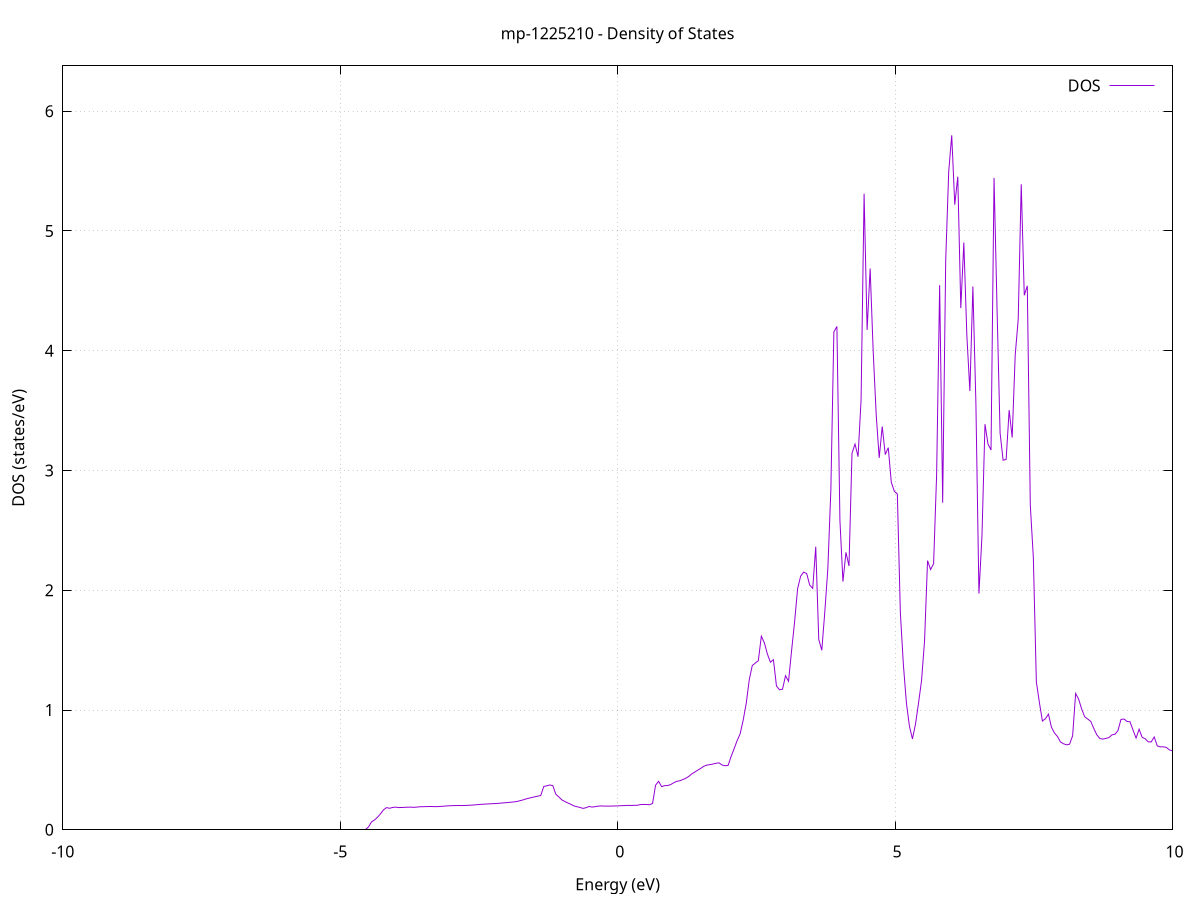 set title 'mp-1225210 - Density of States'
set xlabel 'Energy (eV)'
set ylabel 'DOS (states/eV)'
set grid
set xrange [-10:10]
set yrange [0:6.378]
set xzeroaxis lt -1
set terminal png size 800,600
set output 'mp-1225210_dos_gnuplot.png'
plot '-' using 1:2 with lines title 'DOS'
-51.984800 0.000000
-51.930400 0.000000
-51.875900 0.000000
-51.821400 0.000000
-51.767000 0.000000
-51.712500 0.000000
-51.658000 0.000000
-51.603600 0.000000
-51.549100 0.000000
-51.494600 0.000000
-51.440200 0.000000
-51.385700 0.000000
-51.331200 0.000000
-51.276800 0.000000
-51.222300 0.000000
-51.167800 0.000000
-51.113400 0.000000
-51.058900 0.000000
-51.004400 0.000000
-50.950000 0.000000
-50.895500 0.000000
-50.841000 0.000000
-50.786600 0.000000
-50.732100 0.000000
-50.677600 0.000000
-50.623200 0.000000
-50.568700 0.000000
-50.514200 0.000000
-50.459800 0.000000
-50.405300 0.000000
-50.350900 0.000000
-50.296400 0.000000
-50.241900 0.000000
-50.187500 0.000000
-50.133000 0.000000
-50.078500 0.000000
-50.024100 0.000000
-49.969600 0.000000
-49.915100 0.000000
-49.860700 0.000000
-49.806200 0.000000
-49.751700 0.000000
-49.697300 0.000000
-49.642800 0.000000
-49.588300 0.000000
-49.533900 0.000000
-49.479400 0.000000
-49.424900 0.000000
-49.370500 0.000000
-49.316000 0.000000
-49.261500 0.000000
-49.207100 0.000000
-49.152600 0.000000
-49.098100 0.000000
-49.043700 0.000000
-48.989200 0.000000
-48.934700 0.000000
-48.880300 0.000000
-48.825800 0.000000
-48.771300 0.000000
-48.716900 0.000000
-48.662400 0.000000
-48.607900 0.000000
-48.553500 0.000000
-48.499000 0.000000
-48.444500 0.000000
-48.390100 0.000000
-48.335600 0.000000
-48.281100 0.000000
-48.226700 0.000000
-48.172200 0.000000
-48.117800 0.000000
-48.063300 0.000000
-48.008800 0.000000
-47.954400 0.000000
-47.899900 0.000000
-47.845400 0.000000
-47.791000 0.000000
-47.736500 0.000000
-47.682000 0.000000
-47.627600 0.000000
-47.573100 0.000000
-47.518600 0.000000
-47.464200 0.000000
-47.409700 0.000000
-47.355200 0.000000
-47.300800 0.000000
-47.246300 0.000000
-47.191800 0.000000
-47.137400 0.000000
-47.082900 0.000000
-47.028400 61.503400
-46.974000 0.000000
-46.919500 0.000000
-46.865000 17.159700
-46.810600 0.000000
-46.756100 0.000000
-46.701600 0.000000
-46.647200 0.000000
-46.592700 0.000000
-46.538200 0.000000
-46.483800 0.000000
-46.429300 0.000000
-46.374800 0.000000
-46.320400 0.000000
-46.265900 0.000000
-46.211400 0.000000
-46.157000 0.000000
-46.102500 0.000000
-46.048000 0.000000
-45.993600 0.000000
-45.939100 0.000000
-45.884700 0.000000
-45.830200 54.726200
-45.775700 59.457100
-45.721300 0.000000
-45.666800 0.000000
-45.612300 0.000000
-45.557900 0.000000
-45.503400 0.000000
-45.448900 0.000000
-45.394500 0.000000
-45.340000 0.000000
-45.285500 0.000000
-45.231100 0.000000
-45.176600 0.000000
-45.122100 0.000000
-45.067700 0.000000
-45.013200 0.000000
-44.958700 0.000000
-44.904300 0.000000
-44.849800 0.000000
-44.795300 0.000000
-44.740900 0.000000
-44.686400 0.000000
-44.631900 0.000000
-44.577500 0.000000
-44.523000 0.000000
-44.468500 0.000000
-44.414100 0.000000
-44.359600 0.000000
-44.305100 0.000000
-44.250700 0.000000
-44.196200 0.000000
-44.141700 0.000000
-44.087300 0.000000
-44.032800 0.000000
-43.978300 0.000000
-43.923900 0.000000
-43.869400 0.000000
-43.815000 0.000000
-43.760500 0.000000
-43.706000 0.000000
-43.651600 0.000000
-43.597100 0.000000
-43.542600 0.000000
-43.488200 0.000000
-43.433700 0.000000
-43.379200 0.000000
-43.324800 0.000000
-43.270300 0.000000
-43.215800 0.000000
-43.161400 0.000000
-43.106900 0.000000
-43.052400 0.000000
-42.998000 0.000000
-42.943500 0.000000
-42.889000 0.000000
-42.834600 0.000000
-42.780100 0.000000
-42.725600 0.000000
-42.671200 0.000000
-42.616700 0.000000
-42.562200 0.000000
-42.507800 0.000000
-42.453300 0.000000
-42.398800 0.000000
-42.344400 0.000000
-42.289900 0.000000
-42.235400 0.000000
-42.181000 0.000000
-42.126500 0.000000
-42.072000 0.000000
-42.017600 0.000000
-41.963100 0.000000
-41.908600 0.000000
-41.854200 0.000000
-41.799700 0.000000
-41.745200 0.000000
-41.690800 0.000000
-41.636300 0.000000
-41.581900 0.000000
-41.527400 0.000000
-41.472900 0.000000
-41.418500 0.000000
-41.364000 0.000000
-41.309500 0.000000
-41.255100 0.000000
-41.200600 0.000000
-41.146100 0.000000
-41.091700 0.000000
-41.037200 0.000000
-40.982700 0.000000
-40.928300 0.000000
-40.873800 0.000000
-40.819300 0.000000
-40.764900 0.000000
-40.710400 0.000000
-40.655900 0.000000
-40.601500 0.000000
-40.547000 0.000000
-40.492500 0.000000
-40.438100 0.000000
-40.383600 0.000000
-40.329100 0.000000
-40.274700 0.000000
-40.220200 0.000000
-40.165700 0.000000
-40.111300 0.000000
-40.056800 0.000000
-40.002300 0.000000
-39.947900 0.000000
-39.893400 0.000000
-39.838900 0.000000
-39.784500 0.000000
-39.730000 0.000000
-39.675500 0.000000
-39.621100 0.000000
-39.566600 0.000000
-39.512100 0.000000
-39.457700 0.000000
-39.403200 0.000000
-39.348800 0.000000
-39.294300 0.000000
-39.239800 0.000000
-39.185400 0.000000
-39.130900 0.000000
-39.076400 0.000000
-39.022000 0.000000
-38.967500 0.000000
-38.913000 0.000000
-38.858600 0.000000
-38.804100 0.000000
-38.749600 0.000000
-38.695200 0.000000
-38.640700 0.000000
-38.586200 0.000000
-38.531800 0.000000
-38.477300 0.000000
-38.422800 0.000000
-38.368400 0.000000
-38.313900 0.000000
-38.259400 0.000000
-38.205000 0.000000
-38.150500 0.000000
-38.096000 0.000000
-38.041600 0.000000
-37.987100 0.000000
-37.932600 0.000000
-37.878200 0.000000
-37.823700 0.000000
-37.769200 0.000000
-37.714800 0.000000
-37.660300 0.000000
-37.605800 0.000000
-37.551400 0.000000
-37.496900 0.000000
-37.442400 0.000000
-37.388000 0.000000
-37.333500 0.000000
-37.279000 0.000000
-37.224600 0.000000
-37.170100 0.000000
-37.115700 0.000000
-37.061200 0.000000
-37.006700 0.000000
-36.952300 0.000000
-36.897800 0.000000
-36.843300 0.000000
-36.788900 0.000000
-36.734400 0.000000
-36.679900 0.000000
-36.625500 0.000000
-36.571000 0.000000
-36.516500 0.000000
-36.462100 0.000000
-36.407600 0.000000
-36.353100 0.000000
-36.298700 0.000000
-36.244200 0.000000
-36.189700 0.000000
-36.135300 0.000000
-36.080800 0.000000
-36.026300 0.000000
-35.971900 0.000000
-35.917400 0.000000
-35.862900 0.000000
-35.808500 0.000000
-35.754000 0.000000
-35.699500 0.000000
-35.645100 0.000000
-35.590600 0.000000
-35.536100 0.000000
-35.481700 0.000000
-35.427200 0.000000
-35.372700 0.000000
-35.318300 0.000000
-35.263800 0.000000
-35.209300 0.000000
-35.154900 0.000000
-35.100400 0.000000
-35.045900 0.000000
-34.991500 0.000000
-34.937000 0.000000
-34.882600 0.000000
-34.828100 0.000000
-34.773600 0.000000
-34.719200 0.000000
-34.664700 0.000000
-34.610200 0.000000
-34.555800 0.000000
-34.501300 0.000000
-34.446800 0.000000
-34.392400 0.000000
-34.337900 0.000000
-34.283400 0.000000
-34.229000 0.000000
-34.174500 0.000000
-34.120000 0.000000
-34.065600 0.000000
-34.011100 0.000000
-33.956600 0.000000
-33.902200 0.000000
-33.847700 0.000000
-33.793200 0.000000
-33.738800 0.000000
-33.684300 0.000000
-33.629800 0.000000
-33.575400 0.000000
-33.520900 0.000000
-33.466400 0.000000
-33.412000 0.000000
-33.357500 0.000000
-33.303000 0.000000
-33.248600 0.000000
-33.194100 0.000000
-33.139600 0.000000
-33.085200 0.000000
-33.030700 0.000000
-32.976200 0.000000
-32.921800 0.000000
-32.867300 0.000000
-32.812900 0.000000
-32.758400 0.000000
-32.703900 0.000000
-32.649500 0.000000
-32.595000 0.000000
-32.540500 0.000000
-32.486100 0.000000
-32.431600 0.000000
-32.377100 0.000000
-32.322700 0.000000
-32.268200 0.000000
-32.213700 0.000000
-32.159300 0.000000
-32.104800 0.000000
-32.050300 0.000000
-31.995900 0.000000
-31.941400 0.000000
-31.886900 0.000000
-31.832500 0.000000
-31.778000 0.000000
-31.723500 0.000000
-31.669100 0.000000
-31.614600 0.000000
-31.560100 0.000000
-31.505700 0.000000
-31.451200 0.000000
-31.396700 0.000000
-31.342300 0.000000
-31.287800 0.000000
-31.233300 0.000000
-31.178900 0.000000
-31.124400 0.000000
-31.069900 0.000000
-31.015500 0.000000
-30.961000 0.000000
-30.906500 0.000000
-30.852100 0.000000
-30.797600 0.000000
-30.743100 0.000000
-30.688700 0.000000
-30.634200 0.000000
-30.579800 0.000000
-30.525300 0.000000
-30.470800 0.000000
-30.416400 0.000000
-30.361900 0.000000
-30.307400 0.000000
-30.253000 0.000000
-30.198500 0.000000
-30.144000 0.000000
-30.089600 0.000000
-30.035100 0.000000
-29.980600 0.000000
-29.926200 0.000000
-29.871700 0.000000
-29.817200 0.000000
-29.762800 0.000000
-29.708300 0.000000
-29.653800 0.000000
-29.599400 0.000000
-29.544900 0.000000
-29.490400 0.000000
-29.436000 0.000000
-29.381500 0.000000
-29.327000 0.000000
-29.272600 0.000000
-29.218100 0.000000
-29.163600 0.000000
-29.109200 0.000000
-29.054700 0.000000
-29.000200 0.000000
-28.945800 0.000000
-28.891300 0.000000
-28.836800 0.000000
-28.782400 0.000000
-28.727900 0.000000
-28.673400 0.000000
-28.619000 0.000000
-28.564500 0.000000
-28.510000 0.000000
-28.455600 0.000000
-28.401100 0.000000
-28.346700 0.000000
-28.292200 0.000000
-28.237700 0.000000
-28.183300 0.000000
-28.128800 0.000000
-28.074300 0.000000
-28.019900 0.000000
-27.965400 0.000000
-27.910900 0.000000
-27.856500 0.000000
-27.802000 0.000000
-27.747500 0.000000
-27.693100 0.000000
-27.638600 0.000000
-27.584100 0.000000
-27.529700 0.000000
-27.475200 0.000000
-27.420700 0.000000
-27.366300 0.000000
-27.311800 0.000000
-27.257300 0.000000
-27.202900 0.000000
-27.148400 0.000000
-27.093900 0.000000
-27.039500 0.000000
-26.985000 0.000000
-26.930500 0.000000
-26.876100 0.000000
-26.821600 0.000000
-26.767100 0.000000
-26.712700 0.000000
-26.658200 0.000000
-26.603700 0.000000
-26.549300 0.000000
-26.494800 0.000000
-26.440300 0.000000
-26.385900 0.000000
-26.331400 0.000000
-26.276900 0.000000
-26.222500 0.000000
-26.168000 0.000000
-26.113600 0.000000
-26.059100 0.000000
-26.004600 0.000000
-25.950200 0.000000
-25.895700 0.000000
-25.841200 0.000000
-25.786800 0.000000
-25.732300 0.000000
-25.677800 0.000000
-25.623400 0.000000
-25.568900 0.000000
-25.514400 0.000000
-25.460000 0.000000
-25.405500 0.000000
-25.351000 0.000000
-25.296600 0.000000
-25.242100 0.000000
-25.187600 0.000000
-25.133200 0.000000
-25.078700 0.000000
-25.024200 0.000000
-24.969800 0.000000
-24.915300 0.000000
-24.860800 0.000000
-24.806400 0.000000
-24.751900 0.000000
-24.697400 0.000000
-24.643000 0.000000
-24.588500 0.000000
-24.534000 0.000000
-24.479600 0.000000
-24.425100 0.000000
-24.370600 0.000000
-24.316200 0.000000
-24.261700 0.000000
-24.207200 0.000000
-24.152800 0.000000
-24.098300 0.000000
-24.043800 0.000000
-23.989400 0.000000
-23.934900 0.000000
-23.880500 0.000000
-23.826000 0.000000
-23.771500 0.000000
-23.717100 0.000000
-23.662600 0.000000
-23.608100 0.000000
-23.553700 0.000000
-23.499200 0.000000
-23.444700 0.000000
-23.390300 0.000000
-23.335800 0.000000
-23.281300 0.000000
-23.226900 0.000000
-23.172400 0.000000
-23.117900 0.000000
-23.063500 0.000000
-23.009000 0.000000
-22.954500 0.000000
-22.900100 0.000000
-22.845600 0.000000
-22.791100 0.000000
-22.736700 0.000000
-22.682200 0.000000
-22.627700 0.000000
-22.573300 0.000000
-22.518800 0.000000
-22.464300 0.000000
-22.409900 0.000000
-22.355400 0.000000
-22.300900 0.000000
-22.246500 0.000000
-22.192000 0.000000
-22.137500 0.000000
-22.083100 0.000000
-22.028600 0.000000
-21.974100 0.000000
-21.919700 0.000000
-21.865200 0.000000
-21.810800 0.000000
-21.756300 0.000000
-21.701800 0.000000
-21.647400 0.000000
-21.592900 0.000000
-21.538400 0.000000
-21.484000 0.000000
-21.429500 0.000000
-21.375000 0.000000
-21.320600 0.000000
-21.266100 0.000000
-21.211600 0.000000
-21.157200 0.000000
-21.102700 0.000000
-21.048200 0.000000
-20.993800 0.000000
-20.939300 0.000000
-20.884800 0.000000
-20.830400 0.000000
-20.775900 0.000000
-20.721400 0.000000
-20.667000 0.000000
-20.612500 0.000000
-20.558000 0.000000
-20.503600 0.000000
-20.449100 0.000000
-20.394600 0.000000
-20.340200 0.000000
-20.285700 0.000000
-20.231200 0.000000
-20.176800 0.000000
-20.122300 0.000000
-20.067800 0.000000
-20.013400 0.000000
-19.958900 0.000000
-19.904400 0.000000
-19.850000 0.000000
-19.795500 0.000000
-19.741000 0.000000
-19.686600 0.000000
-19.632100 0.000000
-19.577700 0.000000
-19.523200 0.000000
-19.468700 0.000000
-19.414300 0.000000
-19.359800 0.000000
-19.305300 0.000000
-19.250900 0.000000
-19.196400 0.000000
-19.141900 0.000000
-19.087500 0.000000
-19.033000 0.000000
-18.978500 0.000000
-18.924100 0.000000
-18.869600 0.000000
-18.815100 0.000000
-18.760700 0.000000
-18.706200 0.000000
-18.651700 0.000000
-18.597300 0.000000
-18.542800 0.000000
-18.488300 0.000000
-18.433900 0.000000
-18.379400 0.000000
-18.324900 0.000000
-18.270500 0.000000
-18.216000 0.000000
-18.161500 0.000000
-18.107100 0.000000
-18.052600 0.000000
-17.998100 0.000000
-17.943700 0.000000
-17.889200 0.000000
-17.834700 0.000000
-17.780300 0.000000
-17.725800 0.000000
-17.671300 0.000000
-17.616900 0.000000
-17.562400 0.000000
-17.507900 0.000000
-17.453500 0.000000
-17.399000 0.000000
-17.344600 0.000000
-17.290100 0.000000
-17.235600 0.000000
-17.181200 0.000000
-17.126700 0.000000
-17.072200 0.000000
-17.017800 0.000000
-16.963300 0.000000
-16.908800 0.000000
-16.854400 0.000000
-16.799900 0.000000
-16.745400 0.000000
-16.691000 0.000000
-16.636500 0.000000
-16.582000 0.000000
-16.527600 0.000000
-16.473100 0.000000
-16.418600 0.000000
-16.364200 0.000000
-16.309700 0.000000
-16.255200 0.000000
-16.200800 0.000000
-16.146300 0.000000
-16.091800 0.000000
-16.037400 0.000000
-15.982900 0.000000
-15.928400 0.000000
-15.874000 0.000000
-15.819500 0.000000
-15.765000 0.000000
-15.710600 0.000000
-15.656100 0.000000
-15.601600 0.000000
-15.547200 0.000000
-15.492700 0.000000
-15.438200 0.000000
-15.383800 0.000000
-15.329300 0.000000
-15.274800 0.000000
-15.220400 0.000000
-15.165900 0.000000
-15.111500 0.000000
-15.057000 0.000000
-15.002500 0.000000
-14.948100 0.000000
-14.893600 0.000000
-14.839100 0.000000
-14.784700 0.000000
-14.730200 0.000000
-14.675700 0.000000
-14.621300 0.000000
-14.566800 0.000000
-14.512300 0.000000
-14.457900 0.000000
-14.403400 0.000000
-14.348900 0.000000
-14.294500 0.000000
-14.240000 0.000000
-14.185500 0.000000
-14.131100 0.000000
-14.076600 0.000000
-14.022100 0.000000
-13.967700 0.000000
-13.913200 0.000000
-13.858700 0.000000
-13.804300 0.000000
-13.749800 0.000000
-13.695300 0.000000
-13.640900 0.000000
-13.586400 0.000000
-13.531900 0.000000
-13.477500 0.000000
-13.423000 0.000000
-13.368500 0.000000
-13.314100 0.000000
-13.259600 0.000000
-13.205100 0.000000
-13.150700 0.000000
-13.096200 0.000000
-13.041800 0.000000
-12.987300 0.000000
-12.932800 0.000000
-12.878400 0.000000
-12.823900 0.000000
-12.769400 0.000000
-12.715000 0.000000
-12.660500 0.000000
-12.606000 0.000000
-12.551600 0.000000
-12.497100 0.000000
-12.442600 0.000000
-12.388200 0.000000
-12.333700 0.000000
-12.279200 0.000000
-12.224800 0.000000
-12.170300 0.000000
-12.115800 0.000000
-12.061400 0.000000
-12.006900 0.000000
-11.952400 0.000000
-11.898000 0.000000
-11.843500 0.000000
-11.789000 0.000000
-11.734600 0.000000
-11.680100 0.000000
-11.625600 0.000000
-11.571200 0.000000
-11.516700 0.000000
-11.462200 0.000000
-11.407800 0.000000
-11.353300 0.000000
-11.298800 0.000000
-11.244400 0.000000
-11.189900 0.000000
-11.135400 0.000000
-11.081000 0.000000
-11.026500 0.000000
-10.972000 0.000000
-10.917600 0.000000
-10.863100 0.000000
-10.808700 0.000000
-10.754200 0.000000
-10.699700 0.000000
-10.645300 0.000000
-10.590800 0.000000
-10.536300 0.000000
-10.481900 0.000000
-10.427400 0.000000
-10.372900 0.000000
-10.318500 0.000000
-10.264000 0.000000
-10.209500 0.000000
-10.155100 0.000000
-10.100600 0.000000
-10.046100 0.000000
-9.991700 0.000000
-9.937200 0.000000
-9.882700 0.000000
-9.828300 0.000000
-9.773800 0.000000
-9.719300 0.000000
-9.664900 0.000000
-9.610400 0.000000
-9.555900 0.000000
-9.501500 0.000000
-9.447000 0.000000
-9.392500 0.000000
-9.338100 0.000000
-9.283600 0.000000
-9.229100 0.000000
-9.174700 0.000000
-9.120200 0.000000
-9.065700 0.000000
-9.011300 0.000000
-8.956800 0.000000
-8.902300 0.000000
-8.847900 0.000000
-8.793400 0.000000
-8.738900 0.000000
-8.684500 0.000000
-8.630000 0.000000
-8.575600 0.000000
-8.521100 0.000000
-8.466600 0.000000
-8.412200 0.000000
-8.357700 0.000000
-8.303200 0.000000
-8.248800 0.000000
-8.194300 0.000000
-8.139800 0.000000
-8.085400 0.000000
-8.030900 0.000000
-7.976400 0.000000
-7.922000 0.000000
-7.867500 0.000000
-7.813000 0.000000
-7.758600 0.000000
-7.704100 0.000000
-7.649600 0.000000
-7.595200 0.000000
-7.540700 0.000000
-7.486200 0.000000
-7.431800 0.000000
-7.377300 0.000000
-7.322800 0.000000
-7.268400 0.000000
-7.213900 0.000000
-7.159400 0.000000
-7.105000 0.000000
-7.050500 0.000000
-6.996000 0.000000
-6.941600 0.000000
-6.887100 0.000000
-6.832600 0.000000
-6.778200 0.000000
-6.723700 0.000000
-6.669200 0.000000
-6.614800 0.000000
-6.560300 0.000000
-6.505800 0.000000
-6.451400 0.000000
-6.396900 0.000000
-6.342500 0.000000
-6.288000 0.000000
-6.233500 0.000000
-6.179100 0.000000
-6.124600 0.000000
-6.070100 0.000000
-6.015700 0.000000
-5.961200 0.000000
-5.906700 0.000000
-5.852300 0.000000
-5.797800 0.000000
-5.743300 0.000000
-5.688900 0.000000
-5.634400 0.000000
-5.579900 0.000000
-5.525500 0.000000
-5.471000 0.000000
-5.416500 0.000000
-5.362100 0.000000
-5.307600 0.000000
-5.253100 0.000000
-5.198700 0.000000
-5.144200 0.000000
-5.089700 0.000000
-5.035300 0.000000
-4.980800 0.000000
-4.926300 0.000000
-4.871900 0.000000
-4.817400 0.000000
-4.762900 0.000000
-4.708500 0.000000
-4.654000 0.000000
-4.599500 0.000000
-4.545100 0.000000
-4.490600 0.023600
-4.436100 0.065900
-4.381700 0.082100
-4.327200 0.105100
-4.272700 0.134300
-4.218300 0.167200
-4.163800 0.185000
-4.109400 0.179500
-4.054900 0.186400
-4.000400 0.188900
-3.946000 0.185300
-3.891500 0.186100
-3.837000 0.187400
-3.782600 0.188500
-3.728100 0.188900
-3.673600 0.187400
-3.619200 0.189400
-3.564700 0.192200
-3.510200 0.192700
-3.455800 0.193400
-3.401300 0.194100
-3.346800 0.194200
-3.292400 0.193000
-3.237900 0.193600
-3.183400 0.195200
-3.129000 0.197100
-3.074500 0.199300
-3.020000 0.200900
-2.965600 0.201600
-2.911100 0.202200
-2.856600 0.202600
-2.802200 0.202200
-2.747700 0.203100
-2.693200 0.204300
-2.638800 0.205700
-2.584300 0.207600
-2.529800 0.209600
-2.475400 0.211800
-2.420900 0.213500
-2.366400 0.215100
-2.312000 0.216500
-2.257500 0.217600
-2.203000 0.219000
-2.148600 0.220900
-2.094100 0.223000
-2.039700 0.225200
-1.985200 0.227600
-1.930700 0.229900
-1.876300 0.232200
-1.821800 0.235800
-1.767300 0.241800
-1.712900 0.248300
-1.658400 0.256600
-1.603900 0.263300
-1.549500 0.269300
-1.495000 0.275200
-1.440500 0.280600
-1.386100 0.285800
-1.331600 0.361400
-1.277100 0.367200
-1.222700 0.374000
-1.168200 0.368300
-1.113700 0.295800
-1.059300 0.274100
-1.004800 0.249200
-0.950300 0.236000
-0.895900 0.223500
-0.841400 0.212200
-0.786900 0.198800
-0.732500 0.192700
-0.678000 0.186200
-0.623500 0.178500
-0.569100 0.184500
-0.514600 0.194400
-0.460100 0.189500
-0.405700 0.193000
-0.351200 0.197200
-0.296700 0.199300
-0.242300 0.197500
-0.187800 0.197600
-0.133300 0.197800
-0.078900 0.198100
-0.024400 0.199200
0.030100 0.200300
0.084500 0.201400
0.139000 0.202800
0.193400 0.203600
0.247900 0.203400
0.302400 0.204000
0.356800 0.204900
0.411300 0.210500
0.465800 0.211700
0.520200 0.210900
0.574700 0.209300
0.629200 0.219500
0.683600 0.372000
0.738100 0.404700
0.792600 0.360500
0.847000 0.368300
0.901500 0.369700
0.956000 0.377300
1.010400 0.392600
1.064900 0.404800
1.119400 0.408800
1.173800 0.419100
1.228300 0.430000
1.282800 0.445900
1.337200 0.466900
1.391700 0.482200
1.446200 0.498500
1.500600 0.513700
1.555100 0.531000
1.609600 0.540400
1.664000 0.543700
1.718500 0.549000
1.773000 0.555300
1.827400 0.558600
1.881900 0.540900
1.936400 0.534500
1.990800 0.537500
2.045300 0.612200
2.099800 0.677600
2.154200 0.745300
2.208700 0.802900
2.263200 0.916700
2.317600 1.055300
2.372100 1.253300
2.426500 1.371600
2.481000 1.391800
2.535500 1.411900
2.589900 1.616300
2.644400 1.560700
2.698900 1.467000
2.753300 1.399200
2.807800 1.420100
2.862300 1.200700
2.916700 1.168700
2.971200 1.173400
3.025700 1.286100
3.080100 1.239400
3.134600 1.494700
3.189100 1.735800
3.243500 2.013200
3.298000 2.117500
3.352500 2.151300
3.406900 2.139300
3.461400 2.043500
3.515900 2.015400
3.570300 2.363300
3.624800 1.589300
3.679300 1.498400
3.733700 1.819900
3.788200 2.177700
3.842700 2.836800
3.897100 4.157400
3.951600 4.202300
4.006100 2.583100
4.060500 2.072100
4.115000 2.316200
4.169500 2.202200
4.223900 3.144300
4.278400 3.220400
4.332900 3.115200
4.387300 3.588400
4.441800 5.310600
4.496300 4.173500
4.550700 4.686200
4.605200 4.000300
4.659600 3.467500
4.714100 3.105100
4.768600 3.366900
4.823000 3.133100
4.877500 3.190200
4.932000 2.901700
4.986400 2.826000
5.040900 2.804100
5.095400 1.811500
5.149800 1.378100
5.204300 1.059500
5.258800 0.864400
5.313200 0.758300
5.367700 0.881200
5.422200 1.056800
5.476600 1.243300
5.531100 1.574700
5.585600 2.247600
5.640000 2.172900
5.694500 2.221300
5.749000 2.966300
5.803400 4.547200
5.857900 2.730800
5.912400 4.751000
5.966800 5.495700
6.021300 5.798500
6.075800 5.218900
6.130200 5.452700
6.184700 4.355600
6.239200 4.903300
6.293600 4.127800
6.348100 3.663800
6.402600 4.536000
6.457000 3.555900
6.511500 1.972100
6.566000 2.451600
6.620400 3.386600
6.674900 3.220400
6.729400 3.170500
6.783800 5.442800
6.838300 4.342400
6.892700 3.312900
6.947200 3.085600
7.001700 3.092400
7.056100 3.504100
7.110600 3.274700
7.165100 3.963200
7.219500 4.262800
7.274000 5.389800
7.328500 4.462500
7.382900 4.542100
7.437400 2.709300
7.491900 2.274900
7.546300 1.235300
7.600800 1.063800
7.655300 0.908100
7.709700 0.927300
7.764200 0.965600
7.818700 0.855500
7.873100 0.808100
7.927600 0.778600
7.982100 0.732900
8.036500 0.717900
8.091000 0.709200
8.145500 0.714700
8.199900 0.785000
8.254400 1.138000
8.308900 1.089900
8.363300 1.007600
8.417800 0.943600
8.472300 0.924500
8.526700 0.905300
8.581200 0.846100
8.635700 0.792900
8.690100 0.761900
8.744600 0.757000
8.799100 0.763000
8.853500 0.769500
8.908000 0.792300
8.962400 0.797500
9.016900 0.828300
9.071400 0.921000
9.125800 0.925000
9.180300 0.904500
9.234800 0.901300
9.289200 0.832300
9.343700 0.765600
9.398200 0.840100
9.452600 0.772200
9.507100 0.760200
9.561600 0.734500
9.616000 0.733000
9.670500 0.774800
9.725000 0.700500
9.779400 0.692100
9.833900 0.693100
9.888400 0.687700
9.942800 0.667400
9.997300 0.659700
10.051800 0.655500
10.106200 0.650600
10.160700 0.599800
10.215200 0.518500
10.269600 0.495500
10.324100 0.479900
10.378600 0.451200
10.433000 0.425800
10.487500 0.431000
10.542000 0.433600
10.596400 0.442300
10.650900 0.455900
10.705400 0.497900
10.759800 0.542500
10.814300 0.497900
10.868800 0.466800
10.923200 0.471700
10.977700 0.477700
11.032200 0.476200
11.086600 0.491900
11.141100 0.518900
11.195500 0.497700
11.250000 0.480700
11.304500 0.458900
11.358900 0.428200
11.413400 0.404900
11.467900 0.386800
11.522300 0.369000
11.576800 0.350700
11.631300 0.339200
11.685700 0.330800
11.740200 0.324100
11.794700 0.322800
11.849100 0.308700
11.903600 0.315600
11.958100 0.326400
12.012500 0.379900
12.067000 0.385200
12.121500 0.497800
12.175900 0.385100
12.230400 0.436300
12.284900 0.523600
12.339300 0.605400
12.393800 0.638300
12.448300 0.651400
12.502700 0.716300
12.557200 0.770200
12.611700 0.798400
12.666100 0.816300
12.720600 0.899500
12.775100 0.951000
12.829500 0.955200
12.884000 0.879100
12.938500 0.868200
12.992900 0.856200
13.047400 0.821800
13.101900 0.787300
13.156300 0.779200
13.210800 0.750600
13.265300 0.762100
13.319700 0.806500
13.374200 0.913200
13.428600 0.916800
13.483100 0.865900
13.537600 0.816300
13.592000 0.788200
13.646500 0.745000
13.701000 0.745300
13.755400 0.746800
13.809900 0.737600
13.864400 0.721100
13.918800 0.698100
13.973300 0.717000
14.027800 0.676400
14.082200 0.684200
14.136700 0.693800
14.191200 0.709600
14.245600 0.720300
14.300100 0.724500
14.354600 0.718500
14.409000 0.710300
14.463500 0.694100
14.518000 0.693300
14.572400 0.672100
14.626900 0.671200
14.681400 0.664100
14.735800 0.663700
14.790300 0.679100
14.844800 0.680800
14.899200 0.689900
14.953700 0.717500
15.008200 0.705700
15.062600 0.690700
15.117100 0.696400
15.171600 0.702400
15.226000 0.756100
15.280500 0.725700
15.335000 0.715100
15.389400 0.699300
15.443900 0.675000
15.498400 0.660600
15.552800 0.651800
15.607300 0.620900
15.661700 0.605900
15.716200 0.601100
15.770700 0.719900
15.825100 0.616400
15.879600 0.643900
15.934100 0.666500
15.988500 0.650900
16.043000 0.631600
16.097500 0.664900
16.151900 0.666700
16.206400 0.678600
16.260900 0.693200
16.315300 0.698700
16.369800 0.686000
16.424300 0.712200
16.478700 0.717800
16.533200 0.694200
16.587700 0.620500
16.642100 0.583100
16.696600 0.592900
16.751100 0.644100
16.805500 0.689100
16.860000 0.715300
16.914500 0.727100
16.968900 0.736900
17.023400 0.748500
17.077900 0.763100
17.132300 0.786700
17.186800 0.760500
17.241300 0.758300
17.295700 0.753300
17.350200 0.771000
17.404700 0.738300
17.459100 0.721300
17.513600 0.716900
17.568100 0.724300
17.622500 0.711300
17.677000 0.687900
17.731400 0.658600
17.785900 0.647900
17.840400 0.664700
17.894800 0.690700
17.949300 0.707500
18.003800 0.704200
18.058200 0.713600
18.112700 0.735100
18.167200 0.771000
18.221600 0.798500
18.276100 0.808600
18.330600 0.801600
18.385000 0.851900
18.439500 0.905200
18.494000 0.927500
18.548400 0.937300
18.602900 0.934900
18.657400 0.896900
18.711800 0.869100
18.766300 0.878300
18.820800 0.819700
18.875200 0.765000
18.929700 0.729200
18.984200 0.709400
19.038600 0.685000
19.093100 0.676400
19.147600 0.654700
19.202000 0.656700
19.256500 0.700100
19.311000 0.745800
19.365400 0.762900
19.419900 0.768700
19.474400 0.783600
19.528800 0.854900
19.583300 0.910000
19.637800 0.956300
19.692200 0.994000
19.746700 1.009200
19.801200 1.025100
19.855600 0.996400
19.910100 0.971000
19.964500 0.959200
20.019000 0.928500
20.073500 0.893100
20.127900 0.850000
20.182400 0.804100
20.236900 0.752500
20.291300 0.687600
20.345800 0.672700
20.400300 0.648400
20.454700 0.644400
20.509200 0.619200
20.563700 0.603200
20.618100 0.718000
20.672600 0.644200
20.727100 0.657400
20.781500 0.673200
20.836000 0.692900
20.890500 0.722000
20.944900 0.745500
20.999400 0.765600
21.053900 0.773700
21.108300 0.765000
21.162800 0.770700
21.217300 0.826400
21.271700 0.809200
21.326200 0.840200
21.380700 0.834300
21.435100 0.835100
21.489600 0.819300
21.544100 0.823200
21.598500 0.810300
21.653000 0.808700
21.707500 0.767800
21.761900 0.759100
21.816400 0.764100
21.870900 0.744800
21.925300 0.730300
21.979800 0.718500
22.034300 0.722500
22.088700 0.715800
22.143200 0.709300
22.197600 0.708300
22.252100 0.715200
22.306600 0.724100
22.361000 0.698900
22.415500 0.687300
22.470000 0.660800
22.524400 0.650700
22.578900 0.634500
22.633400 0.607600
22.687800 0.618300
22.742300 0.665300
22.796800 0.658400
22.851200 0.663500
22.905700 0.663100
22.960200 0.669600
23.014600 0.676300
23.069100 0.675700
23.123600 0.690400
23.178000 0.701100
23.232500 0.718900
23.287000 0.759600
23.341400 0.798900
23.395900 0.812800
23.450400 0.803100
23.504800 0.792800
23.559300 0.754400
23.613800 0.731700
23.668200 0.700400
23.722700 0.681700
23.777200 0.668100
23.831600 0.662300
23.886100 0.672800
23.940600 0.701900
23.995000 0.725000
24.049500 0.756800
24.104000 0.724200
24.158400 0.661900
24.212900 0.628800
24.267400 0.619800
24.321800 0.659500
24.376300 0.710300
24.430700 0.778600
24.485200 0.921100
24.539700 1.007500
24.594100 0.990900
24.648600 0.965200
24.703100 0.942700
24.757500 0.927700
24.812000 0.929300
24.866500 0.943800
24.920900 0.927800
24.975400 0.926700
25.029900 0.946200
25.084300 0.966800
25.138800 0.963900
25.193300 0.937700
25.247700 0.969100
25.302200 0.924000
25.356700 0.899200
25.411100 0.886900
25.465600 0.901500
25.520100 0.893900
25.574500 0.902600
25.629000 0.910300
25.683500 0.947200
25.737900 0.950000
25.792400 0.978900
25.846900 1.035300
25.901300 1.051200
25.955800 1.049800
26.010300 1.013500
26.064700 1.044400
26.119200 1.095800
26.173700 1.060800
26.228100 1.036200
26.282600 1.048100
26.337100 1.053900
26.391500 1.023600
26.446000 0.986800
26.500500 0.915400
26.554900 0.875400
26.609400 0.862400
26.663800 0.855800
26.718300 0.973800
26.772800 0.945200
26.827200 0.968600
26.881700 0.980400
26.936200 0.951300
26.990600 0.958500
27.045100 0.917900
27.099600 0.886900
27.154000 0.870500
27.208500 0.854300
27.263000 0.815000
27.317400 0.798000
27.371900 0.815400
27.426400 0.852000
27.480800 0.877700
27.535300 0.929800
27.589800 0.977300
27.644200 1.020100
27.698700 0.897000
27.753200 0.878300
27.807600 0.830100
27.862100 0.818900
27.916600 0.810200
27.971000 0.810000
28.025500 0.833800
28.080000 0.824100
28.134400 0.807600
28.188900 0.800700
28.243400 0.830000
28.297800 0.840700
28.352300 0.833500
28.406800 0.844300
28.461200 0.855600
28.515700 0.849900
28.570200 0.897000
28.624600 0.908200
28.679100 0.920800
28.733500 0.938100
28.788000 0.944400
28.842500 0.937600
28.896900 0.930000
28.951400 0.909900
29.005900 0.887700
29.060300 0.865900
29.114800 0.864900
29.169300 0.888400
29.223700 0.872100
29.278200 0.842300
29.332700 0.833100
29.387100 0.855700
29.441600 0.878400
29.496100 0.911700
29.550500 1.205500
29.605000 0.985400
29.659500 0.989000
29.713900 0.989600
29.768400 0.930200
29.822900 0.866000
29.877300 0.838900
29.931800 0.819100
29.986300 0.737600
30.040700 0.735000
30.095200 0.734900
30.149700 0.736700
30.204100 0.759900
30.258600 0.800700
30.313100 0.851800
30.367500 0.901500
30.422000 0.922600
30.476500 0.925700
30.530900 0.934600
30.585400 0.898800
30.639900 0.895000
30.694300 0.897500
30.748800 0.899300
30.803300 0.949100
30.857700 1.009700
30.912200 1.123600
30.966600 1.035300
31.021100 1.000500
31.075600 0.970700
31.130000 0.938200
31.184500 0.925500
31.239000 0.912700
31.293400 0.936400
31.347900 0.973300
31.402400 0.973100
31.456800 0.958000
31.511300 0.960100
31.565800 0.925800
31.620200 0.908800
31.674700 0.909000
31.729200 0.879900
31.783600 0.878400
31.838100 0.883800
31.892600 0.864700
31.947000 0.830400
32.001500 0.799000
32.056000 0.740100
32.110400 0.688600
32.164900 0.660600
32.219400 0.644800
32.273800 0.655500
32.328300 0.680900
32.382800 0.693500
32.437200 0.740200
32.491700 0.780900
32.546200 0.843500
32.600600 0.902200
32.655100 0.984000
32.709600 1.009900
32.764000 1.004000
32.818500 0.965800
32.873000 0.845700
32.927400 0.840300
32.981900 0.897900
33.036400 0.954500
33.090800 0.946800
33.145300 0.941800
33.199700 0.927200
33.254200 0.926400
33.308700 0.925200
33.363100 0.929100
33.417600 0.894200
33.472100 0.851000
33.526500 0.811100
33.581000 0.739100
33.635500 0.784900
33.689900 0.752000
33.744400 0.747000
33.798900 0.756700
33.853300 0.757700
33.907800 0.749700
33.962300 0.756600
34.016700 0.769800
34.071200 0.785200
34.125700 0.792000
34.180100 0.818200
34.234600 0.841100
34.289100 0.816200
34.343500 0.814500
34.398000 0.776400
34.452500 0.770800
34.506900 0.759300
34.561400 0.754600
34.615900 0.750400
34.670300 0.756800
34.724800 0.789000
34.779300 0.802800
34.833700 0.821100
34.888200 0.843400
34.942700 0.846100
34.997100 0.871400
35.051600 0.903800
35.106100 0.906200
35.160500 0.931400
35.215000 0.933700
35.269500 0.933500
35.323900 0.913200
35.378400 0.890200
35.432800 0.879500
35.487300 0.831300
35.541800 0.808000
35.596200 0.796500
35.650700 0.831800
35.705200 0.858500
35.759600 0.870000
35.814100 0.885700
35.868600 0.917800
35.923000 0.961900
35.977500 0.972700
36.032000 1.005500
36.086400 0.995400
36.140900 1.008500
36.195400 1.022600
36.249800 1.048300
36.304300 1.049800
36.358800 1.065800
36.413200 1.040500
36.467700 1.035100
36.522200 1.008200
36.576600 0.995900
36.631100 1.011500
36.685600 1.031200
36.740000 1.001000
36.794500 1.016600
36.849000 1.052700
36.903400 1.134800
36.957900 1.225000
37.012400 1.322900
37.066800 1.246200
37.121300 1.246200
37.175800 1.193600
37.230200 1.170500
37.284700 1.119000
37.339200 1.077700
37.393600 1.039200
37.448100 1.018000
37.502600 1.011400
37.557000 1.017700
37.611500 1.023800
37.665900 1.025100
37.720400 1.039000
37.774900 1.060600
37.829300 1.080100
37.883800 1.057900
37.938300 1.072800
37.992700 1.088200
38.047200 1.112600
38.101700 1.107500
38.156100 1.109500
38.210600 1.121800
38.265100 1.125700
38.319500 1.130100
38.374000 1.157000
38.428500 1.201300
38.482900 1.223200
38.537400 1.251100
38.591900 1.285500
38.646300 1.319900
38.700800 1.300800
38.755300 1.282400
38.809700 1.252700
38.864200 1.244800
38.918700 1.235200
38.973100 1.268800
39.027600 1.228800
39.082100 1.122900
39.136500 1.110100
39.191000 1.064100
39.245500 1.050300
39.299900 1.024400
39.354400 1.037800
39.408900 1.031200
39.463300 1.068700
39.517800 1.129400
39.572300 1.174100
39.626700 1.168900
39.681200 1.132200
39.735600 1.106300
39.790100 1.080800
39.844600 1.064900
39.899000 1.066900
39.953500 1.099300
40.008000 1.099400
40.062400 1.068100
40.116900 0.949600
40.171400 0.895600
40.225800 0.873000
40.280300 0.849000
40.334800 0.830100
40.389200 0.884900
40.443700 0.889200
40.498200 0.904700
40.552600 0.932100
40.607100 0.964200
40.661600 1.025200
40.716000 1.083100
40.770500 1.128200
40.825000 1.242700
40.879400 1.332600
40.933900 1.363800
40.988400 1.276300
41.042800 1.230500
41.097300 1.175000
41.151800 1.195600
41.206200 1.161300
41.260700 1.127600
41.315200 1.081200
41.369600 0.996500
41.424100 0.937500
41.478600 0.916100
41.533000 0.980200
41.587500 0.957900
41.642000 0.956700
41.696400 0.952700
41.750900 1.061000
41.805400 1.009900
41.859800 1.009800
41.914300 1.097500
41.968700 1.315500
42.023200 1.191400
42.077700 1.155000
42.132100 1.138000
42.186600 1.130100
42.241100 1.064500
42.295500 1.067200
42.350000 1.089800
42.404500 1.088800
42.458900 1.182400
42.513400 1.161800
42.567900 1.162100
42.622300 1.190200
42.676800 1.164900
42.731300 1.183900
42.785700 1.203900
42.840200 1.212300
42.894700 1.230700
42.949100 1.172300
43.003600 1.093800
43.058100 1.043400
43.112500 1.007900
43.167000 0.991200
43.221500 0.971700
43.275900 0.987000
43.330400 0.977000
43.384900 0.957800
43.439300 0.938500
43.493800 0.956500
43.548300 0.991200
43.602700 1.079300
43.657200 1.146900
43.711700 1.267600
43.766100 1.249900
43.820600 1.115100
43.875100 1.051200
43.929500 1.034800
43.984000 1.049900
44.038500 0.956300
44.092900 0.927300
44.147400 0.934200
44.201800 0.955600
44.256300 0.929500
44.310800 0.965600
44.365200 1.017500
44.419700 1.034600
44.474200 1.086600
44.528600 1.050300
44.583100 1.008900
44.637600 0.974700
44.692000 0.963000
44.746500 0.958300
44.801000 0.977500
44.855400 1.004500
44.909900 1.030000
44.964400 1.040500
45.018800 1.004800
45.073300 0.990700
45.127800 0.972700
45.182200 1.008800
45.236700 0.954000
45.291200 0.908700
45.345600 0.930000
45.400100 0.955500
45.454600 1.003600
45.509000 1.030200
45.563500 1.092900
45.618000 1.099000
45.672400 1.110400
45.726900 1.137700
45.781400 1.144400
45.835800 1.147500
45.890300 1.194000
45.944800 1.095500
45.999200 1.045600
46.053700 1.032400
46.108200 1.010500
46.162600 1.016000
46.217100 1.066800
46.271600 1.100200
46.326000 1.168900
46.380500 1.239400
46.434900 1.262800
46.489400 1.279000
46.543900 1.300800
46.598300 1.311800
46.652800 1.331700
46.707300 1.336100
46.761700 1.332900
46.816200 1.238400
46.870700 1.186200
46.925100 1.248000
46.979600 1.059500
47.034100 1.005600
47.088500 1.004300
47.143000 1.029900
47.197500 1.044300
47.251900 1.077800
47.306400 1.187100
47.360900 1.242400
47.415300 1.218900
47.469800 1.230400
47.524300 1.265300
47.578700 1.236700
47.633200 1.285400
47.687700 1.183500
47.742100 1.142500
47.796600 1.103500
47.851100 1.068800
47.905500 1.072700
47.960000 1.077200
48.014500 1.097700
48.068900 1.153100
48.123400 1.180400
48.177900 1.190700
48.232300 1.193200
48.286800 1.179100
48.341300 1.193000
48.395700 1.181900
48.450200 1.177900
48.504600 1.217400
48.559100 1.341200
48.613600 1.318400
48.668000 1.257400
48.722500 1.215200
48.777000 1.176100
48.831400 1.069700
48.885900 1.067200
48.940400 1.051600
48.994800 1.043800
49.049300 1.009600
49.103800 0.994600
49.158200 0.975800
49.212700 0.961800
49.267200 0.963100
49.321600 0.960100
49.376100 1.001400
49.430600 1.026400
49.485000 1.027600
49.539500 1.025800
49.594000 1.010200
49.648400 1.040300
49.702900 1.069200
49.757400 1.119400
49.811800 1.184000
49.866300 1.198100
49.920800 1.113000
49.975200 1.066900
50.029700 1.010700
50.084200 0.976400
50.138600 0.928800
50.193100 0.842800
50.247600 0.759100
50.302000 0.720600
50.356500 0.700200
50.411000 0.689100
50.465400 0.695900
50.519900 0.715100
50.574400 0.723200
50.628800 0.677400
50.683300 0.642800
50.737700 0.638100
50.792200 0.643900
50.846700 0.653200
50.901100 0.702700
50.955600 0.644800
51.010100 0.536100
51.064500 0.434000
51.119000 0.335000
51.173500 0.260300
51.227900 0.193700
51.282400 0.147500
51.336900 0.114200
51.391300 0.089300
51.445800 0.070300
51.500300 0.053500
51.554700 0.036000
51.609200 0.018500
51.663700 0.002200
51.718100 0.000000
51.772600 0.000000
51.827100 0.000000
51.881500 0.000000
51.936000 0.000000
51.990500 0.000000
52.044900 0.000000
52.099400 0.000000
52.153900 0.000000
52.208300 0.000000
52.262800 0.000000
52.317300 0.000000
52.371700 0.000000
52.426200 0.000000
52.480700 0.000000
52.535100 0.000000
52.589600 0.000000
52.644100 0.000000
52.698500 0.000000
52.753000 0.000000
52.807500 0.000000
52.861900 0.000000
52.916400 0.000000
52.970800 0.000000
53.025300 0.000000
53.079800 0.000000
53.134200 0.000000
53.188700 0.000000
53.243200 0.000000
53.297600 0.000000
53.352100 0.000000
53.406600 0.000000
53.461000 0.000000
53.515500 0.000000
53.570000 0.000000
53.624400 0.000000
53.678900 0.000000
53.733400 0.000000
53.787800 0.000000
53.842300 0.000000
53.896800 0.000000
53.951200 0.000000
54.005700 0.000000
54.060200 0.000000
54.114600 0.000000
54.169100 0.000000
54.223600 0.000000
54.278000 0.000000
54.332500 0.000000
54.387000 0.000000
54.441400 0.000000
54.495900 0.000000
54.550400 0.000000
54.604800 0.000000
54.659300 0.000000
54.713800 0.000000
54.768200 0.000000
54.822700 0.000000
54.877200 0.000000
54.931600 0.000000
54.986100 0.000000
55.040600 0.000000
55.095000 0.000000
55.149500 0.000000
55.203900 0.000000
55.258400 0.000000
55.312900 0.000000
55.367300 0.000000
55.421800 0.000000
55.476300 0.000000
55.530700 0.000000
55.585200 0.000000
55.639700 0.000000
55.694100 0.000000
55.748600 0.000000
55.803100 0.000000
55.857500 0.000000
55.912000 0.000000
55.966500 0.000000
56.020900 0.000000
56.075400 0.000000
56.129900 0.000000
56.184300 0.000000
56.238800 0.000000
56.293300 0.000000
56.347700 0.000000
56.402200 0.000000
56.456700 0.000000
56.511100 0.000000
56.565600 0.000000
56.620100 0.000000
56.674500 0.000000
56.729000 0.000000
56.783500 0.000000
56.837900 0.000000
56.892400 0.000000
56.946900 0.000000
e
